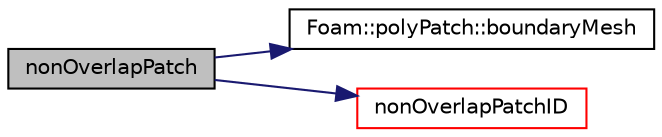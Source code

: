 digraph "nonOverlapPatch"
{
  bgcolor="transparent";
  edge [fontname="Helvetica",fontsize="10",labelfontname="Helvetica",labelfontsize="10"];
  node [fontname="Helvetica",fontsize="10",shape=record];
  rankdir="LR";
  Node593 [label="nonOverlapPatch",height=0.2,width=0.4,color="black", fillcolor="grey75", style="filled", fontcolor="black"];
  Node593 -> Node594 [color="midnightblue",fontsize="10",style="solid",fontname="Helvetica"];
  Node594 [label="Foam::polyPatch::boundaryMesh",height=0.2,width=0.4,color="black",URL="$a28633.html#a729e6b97bfa357ec46f60ff7f2e7779a",tooltip="Return boundaryMesh reference. "];
  Node593 -> Node595 [color="midnightblue",fontsize="10",style="solid",fontname="Helvetica"];
  Node595 [label="nonOverlapPatchID",height=0.2,width=0.4,color="red",URL="$a26057.html#aa42c2db2f445de497071628742798792",tooltip="Non-overlapping patch ID. "];
}
